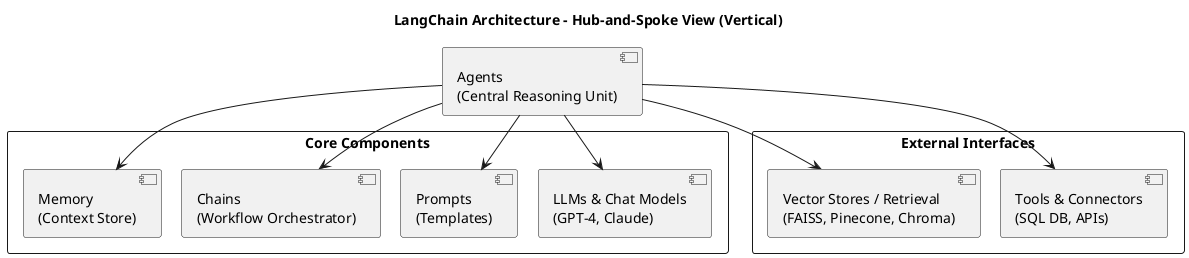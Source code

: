 @startuml
title LangChain Architecture - Hub-and-Spoke View (Vertical)

skinparam ranksep 30
skinparam nodesep 20

[Agents\n(Central Reasoning Unit)] as Agents

rectangle "Core Components" {
  [LLMs & Chat Models\n(GPT-4, Claude)] as LLMs
  [Prompts\n(Templates)] as Prompts
  [Chains\n(Workflow Orchestrator)] as Chains
  [Memory\n(Context Store)] as Memory
}

rectangle "External Interfaces" {
  [Tools & Connectors\n(SQL DB, APIs)] as Tools
  [Vector Stores / Retrieval\n(FAISS, Pinecone, Chroma)] as VectorStores
}

Agents -down-> LLMs
Agents -down-> Prompts
Agents -down-> Chains
Agents -down-> Memory
Agents -down-> Tools
Agents -down-> VectorStores

@enduml
